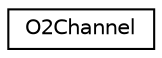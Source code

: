 digraph "Graphical Class Hierarchy"
{
  edge [fontname="Helvetica",fontsize="10",labelfontname="Helvetica",labelfontsize="10"];
  node [fontname="Helvetica",fontsize="10",shape=record];
  rankdir="LR";
  Node0 [label="O2Channel",height=0.2,width=0.4,color="black", fillcolor="white", style="filled",URL="$structO2Channel.html"];
}
